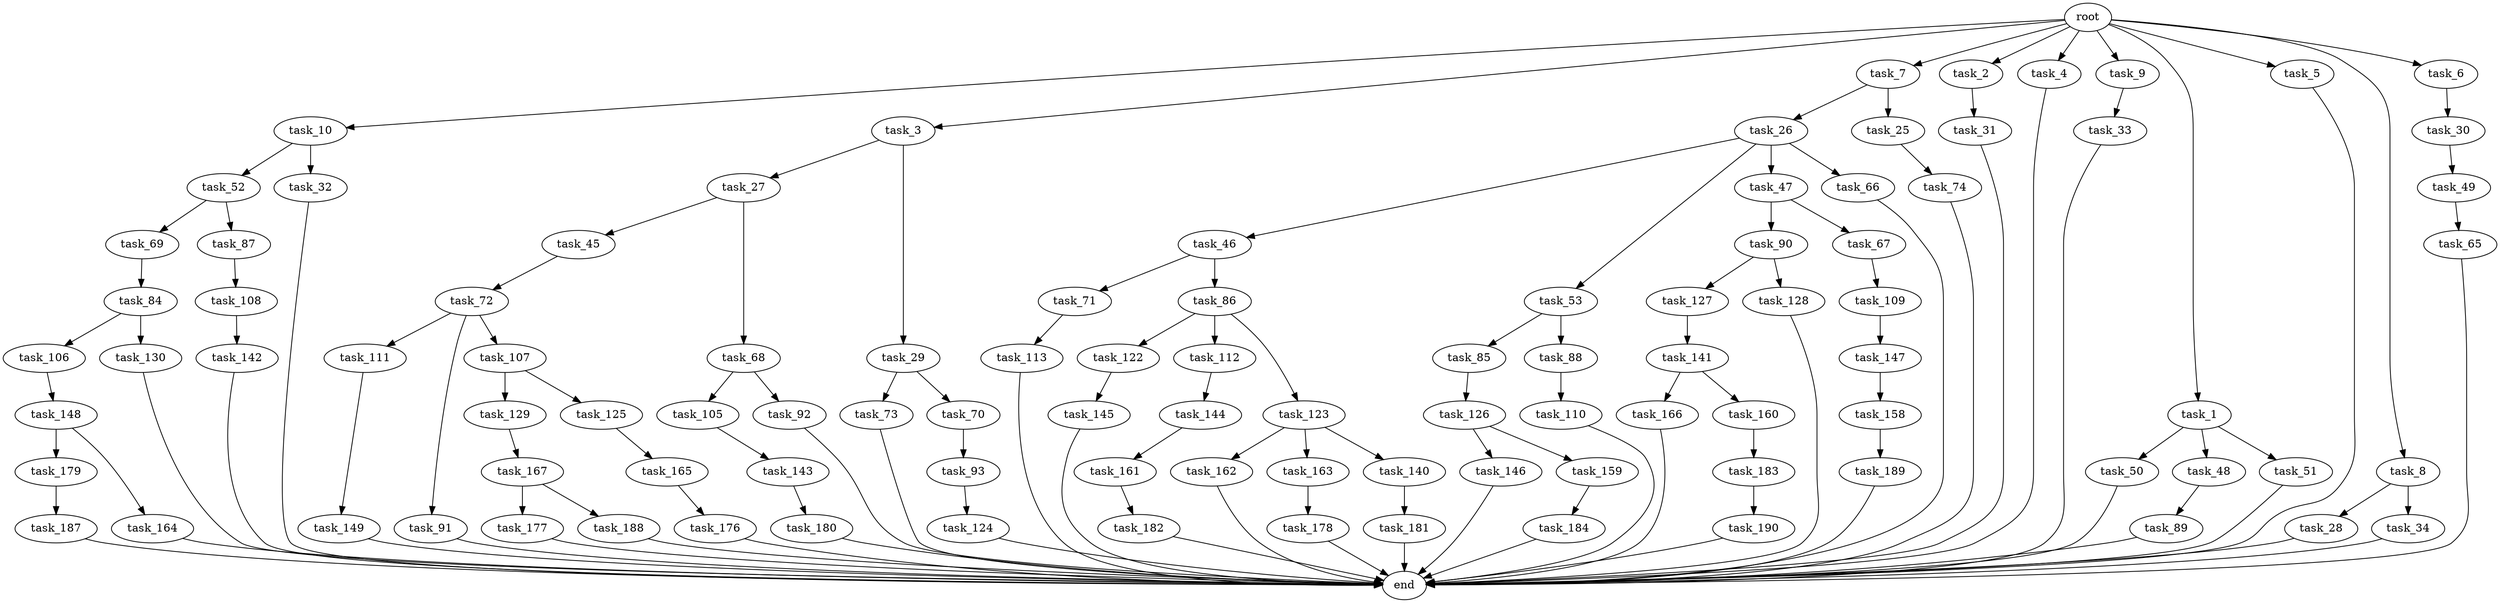 digraph G {
  task_65 [size="154618822.656000"];
  task_176 [size="429496729.600000"];
  task_142 [size="429496729.600000"];
  task_113 [size="274877906.944000"];
  task_162 [size="1099511627.776000"];
  task_149 [size="1717986918.400000"];
  task_105 [size="1099511627.776000"];
  task_72 [size="841813590.016000"];
  task_182 [size="841813590.016000"];
  task_166 [size="274877906.944000"];
  task_45 [size="1391569403.904000"];
  task_163 [size="1099511627.776000"];
  task_144 [size="154618822.656000"];
  task_46 [size="841813590.016000"];
  task_179 [size="841813590.016000"];
  task_164 [size="841813590.016000"];
  task_10 [size="2.048000"];
  task_93 [size="1717986918.400000"];
  task_28 [size="1717986918.400000"];
  task_3 [size="2.048000"];
  task_7 [size="2.048000"];
  task_71 [size="841813590.016000"];
  task_31 [size="1717986918.400000"];
  task_50 [size="68719476.736000"];
  task_146 [size="429496729.600000"];
  task_90 [size="274877906.944000"];
  task_159 [size="429496729.600000"];
  task_106 [size="1099511627.776000"];
  task_27 [size="429496729.600000"];
  task_140 [size="1099511627.776000"];
  task_147 [size="1717986918.400000"];
  task_190 [size="154618822.656000"];
  task_111 [size="618475290.624000"];
  task_122 [size="274877906.944000"];
  task_126 [size="429496729.600000"];
  task_52 [size="841813590.016000"];
  task_2 [size="2.048000"];
  task_108 [size="154618822.656000"];
  task_112 [size="274877906.944000"];
  task_110 [size="1717986918.400000"];
  task_109 [size="429496729.600000"];
  task_30 [size="274877906.944000"];
  task_158 [size="429496729.600000"];
  task_177 [size="1099511627.776000"];
  task_130 [size="1099511627.776000"];
  task_160 [size="274877906.944000"];
  task_33 [size="1391569403.904000"];
  task_4 [size="2.048000"];
  task_48 [size="68719476.736000"];
  task_124 [size="1099511627.776000"];
  task_85 [size="429496729.600000"];
  task_92 [size="1099511627.776000"];
  task_129 [size="1391569403.904000"];
  task_74 [size="154618822.656000"];
  task_181 [size="618475290.624000"];
  task_91 [size="618475290.624000"];
  task_89 [size="429496729.600000"];
  task_34 [size="1717986918.400000"];
  task_9 [size="2.048000"];
  task_32 [size="841813590.016000"];
  task_143 [size="618475290.624000"];
  task_73 [size="841813590.016000"];
  task_148 [size="618475290.624000"];
  task_86 [size="841813590.016000"];
  task_189 [size="429496729.600000"];
  task_1 [size="2.048000"];
  task_107 [size="618475290.624000"];
  task_26 [size="68719476.736000"];
  task_69 [size="841813590.016000"];
  task_167 [size="841813590.016000"];
  task_5 [size="2.048000"];
  task_88 [size="429496729.600000"];
  end [size="0.000000"];
  task_8 [size="2.048000"];
  task_87 [size="841813590.016000"];
  task_141 [size="68719476.736000"];
  task_183 [size="154618822.656000"];
  task_127 [size="68719476.736000"];
  task_84 [size="1099511627.776000"];
  task_29 [size="429496729.600000"];
  task_145 [size="68719476.736000"];
  task_53 [size="841813590.016000"];
  task_178 [size="68719476.736000"];
  root [size="0.000000"];
  task_187 [size="1717986918.400000"];
  task_47 [size="841813590.016000"];
  task_123 [size="274877906.944000"];
  task_184 [size="429496729.600000"];
  task_128 [size="68719476.736000"];
  task_180 [size="1717986918.400000"];
  task_6 [size="2.048000"];
  task_70 [size="841813590.016000"];
  task_67 [size="274877906.944000"];
  task_188 [size="1099511627.776000"];
  task_49 [size="154618822.656000"];
  task_165 [size="429496729.600000"];
  task_161 [size="154618822.656000"];
  task_51 [size="68719476.736000"];
  task_125 [size="1391569403.904000"];
  task_25 [size="68719476.736000"];
  task_68 [size="1391569403.904000"];
  task_66 [size="841813590.016000"];

  task_65 -> end [size="1.000000"];
  task_176 -> end [size="1.000000"];
  task_142 -> end [size="1.000000"];
  task_113 -> end [size="1.000000"];
  task_162 -> end [size="1.000000"];
  task_149 -> end [size="1.000000"];
  task_105 -> task_143 [size="301989888.000000"];
  task_72 -> task_91 [size="301989888.000000"];
  task_72 -> task_107 [size="301989888.000000"];
  task_72 -> task_111 [size="301989888.000000"];
  task_182 -> end [size="1.000000"];
  task_166 -> end [size="1.000000"];
  task_45 -> task_72 [size="411041792.000000"];
  task_163 -> task_178 [size="33554432.000000"];
  task_144 -> task_161 [size="75497472.000000"];
  task_46 -> task_86 [size="411041792.000000"];
  task_46 -> task_71 [size="411041792.000000"];
  task_179 -> task_187 [size="838860800.000000"];
  task_164 -> end [size="1.000000"];
  task_10 -> task_32 [size="411041792.000000"];
  task_10 -> task_52 [size="411041792.000000"];
  task_93 -> task_124 [size="536870912.000000"];
  task_28 -> end [size="1.000000"];
  task_3 -> task_29 [size="209715200.000000"];
  task_3 -> task_27 [size="209715200.000000"];
  task_7 -> task_26 [size="33554432.000000"];
  task_7 -> task_25 [size="33554432.000000"];
  task_71 -> task_113 [size="134217728.000000"];
  task_31 -> end [size="1.000000"];
  task_50 -> end [size="1.000000"];
  task_146 -> end [size="1.000000"];
  task_90 -> task_128 [size="33554432.000000"];
  task_90 -> task_127 [size="33554432.000000"];
  task_159 -> task_184 [size="209715200.000000"];
  task_106 -> task_148 [size="301989888.000000"];
  task_27 -> task_45 [size="679477248.000000"];
  task_27 -> task_68 [size="679477248.000000"];
  task_140 -> task_181 [size="301989888.000000"];
  task_147 -> task_158 [size="209715200.000000"];
  task_190 -> end [size="1.000000"];
  task_111 -> task_149 [size="838860800.000000"];
  task_122 -> task_145 [size="33554432.000000"];
  task_126 -> task_146 [size="209715200.000000"];
  task_126 -> task_159 [size="209715200.000000"];
  task_52 -> task_69 [size="411041792.000000"];
  task_52 -> task_87 [size="411041792.000000"];
  task_2 -> task_31 [size="838860800.000000"];
  task_108 -> task_142 [size="209715200.000000"];
  task_112 -> task_144 [size="75497472.000000"];
  task_110 -> end [size="1.000000"];
  task_109 -> task_147 [size="838860800.000000"];
  task_30 -> task_49 [size="75497472.000000"];
  task_158 -> task_189 [size="209715200.000000"];
  task_177 -> end [size="1.000000"];
  task_130 -> end [size="1.000000"];
  task_160 -> task_183 [size="75497472.000000"];
  task_33 -> end [size="1.000000"];
  task_4 -> end [size="1.000000"];
  task_48 -> task_89 [size="209715200.000000"];
  task_124 -> end [size="1.000000"];
  task_85 -> task_126 [size="209715200.000000"];
  task_92 -> end [size="1.000000"];
  task_129 -> task_167 [size="411041792.000000"];
  task_74 -> end [size="1.000000"];
  task_181 -> end [size="1.000000"];
  task_91 -> end [size="1.000000"];
  task_89 -> end [size="1.000000"];
  task_34 -> end [size="1.000000"];
  task_9 -> task_33 [size="679477248.000000"];
  task_32 -> end [size="1.000000"];
  task_143 -> task_180 [size="838860800.000000"];
  task_73 -> end [size="1.000000"];
  task_148 -> task_164 [size="411041792.000000"];
  task_148 -> task_179 [size="411041792.000000"];
  task_86 -> task_122 [size="134217728.000000"];
  task_86 -> task_123 [size="134217728.000000"];
  task_86 -> task_112 [size="134217728.000000"];
  task_189 -> end [size="1.000000"];
  task_1 -> task_48 [size="33554432.000000"];
  task_1 -> task_50 [size="33554432.000000"];
  task_1 -> task_51 [size="33554432.000000"];
  task_107 -> task_129 [size="679477248.000000"];
  task_107 -> task_125 [size="679477248.000000"];
  task_26 -> task_53 [size="411041792.000000"];
  task_26 -> task_46 [size="411041792.000000"];
  task_26 -> task_66 [size="411041792.000000"];
  task_26 -> task_47 [size="411041792.000000"];
  task_69 -> task_84 [size="536870912.000000"];
  task_167 -> task_188 [size="536870912.000000"];
  task_167 -> task_177 [size="536870912.000000"];
  task_5 -> end [size="1.000000"];
  task_88 -> task_110 [size="838860800.000000"];
  task_8 -> task_28 [size="838860800.000000"];
  task_8 -> task_34 [size="838860800.000000"];
  task_87 -> task_108 [size="75497472.000000"];
  task_141 -> task_160 [size="134217728.000000"];
  task_141 -> task_166 [size="134217728.000000"];
  task_183 -> task_190 [size="75497472.000000"];
  task_127 -> task_141 [size="33554432.000000"];
  task_84 -> task_130 [size="536870912.000000"];
  task_84 -> task_106 [size="536870912.000000"];
  task_29 -> task_73 [size="411041792.000000"];
  task_29 -> task_70 [size="411041792.000000"];
  task_145 -> end [size="1.000000"];
  task_53 -> task_88 [size="209715200.000000"];
  task_53 -> task_85 [size="209715200.000000"];
  task_178 -> end [size="1.000000"];
  root -> task_2 [size="1.000000"];
  root -> task_6 [size="1.000000"];
  root -> task_4 [size="1.000000"];
  root -> task_5 [size="1.000000"];
  root -> task_10 [size="1.000000"];
  root -> task_3 [size="1.000000"];
  root -> task_9 [size="1.000000"];
  root -> task_8 [size="1.000000"];
  root -> task_7 [size="1.000000"];
  root -> task_1 [size="1.000000"];
  task_187 -> end [size="1.000000"];
  task_47 -> task_90 [size="134217728.000000"];
  task_47 -> task_67 [size="134217728.000000"];
  task_123 -> task_140 [size="536870912.000000"];
  task_123 -> task_163 [size="536870912.000000"];
  task_123 -> task_162 [size="536870912.000000"];
  task_184 -> end [size="1.000000"];
  task_128 -> end [size="1.000000"];
  task_180 -> end [size="1.000000"];
  task_6 -> task_30 [size="134217728.000000"];
  task_70 -> task_93 [size="838860800.000000"];
  task_67 -> task_109 [size="209715200.000000"];
  task_188 -> end [size="1.000000"];
  task_49 -> task_65 [size="75497472.000000"];
  task_165 -> task_176 [size="209715200.000000"];
  task_161 -> task_182 [size="411041792.000000"];
  task_51 -> end [size="1.000000"];
  task_125 -> task_165 [size="209715200.000000"];
  task_25 -> task_74 [size="75497472.000000"];
  task_68 -> task_92 [size="536870912.000000"];
  task_68 -> task_105 [size="536870912.000000"];
  task_66 -> end [size="1.000000"];
}
